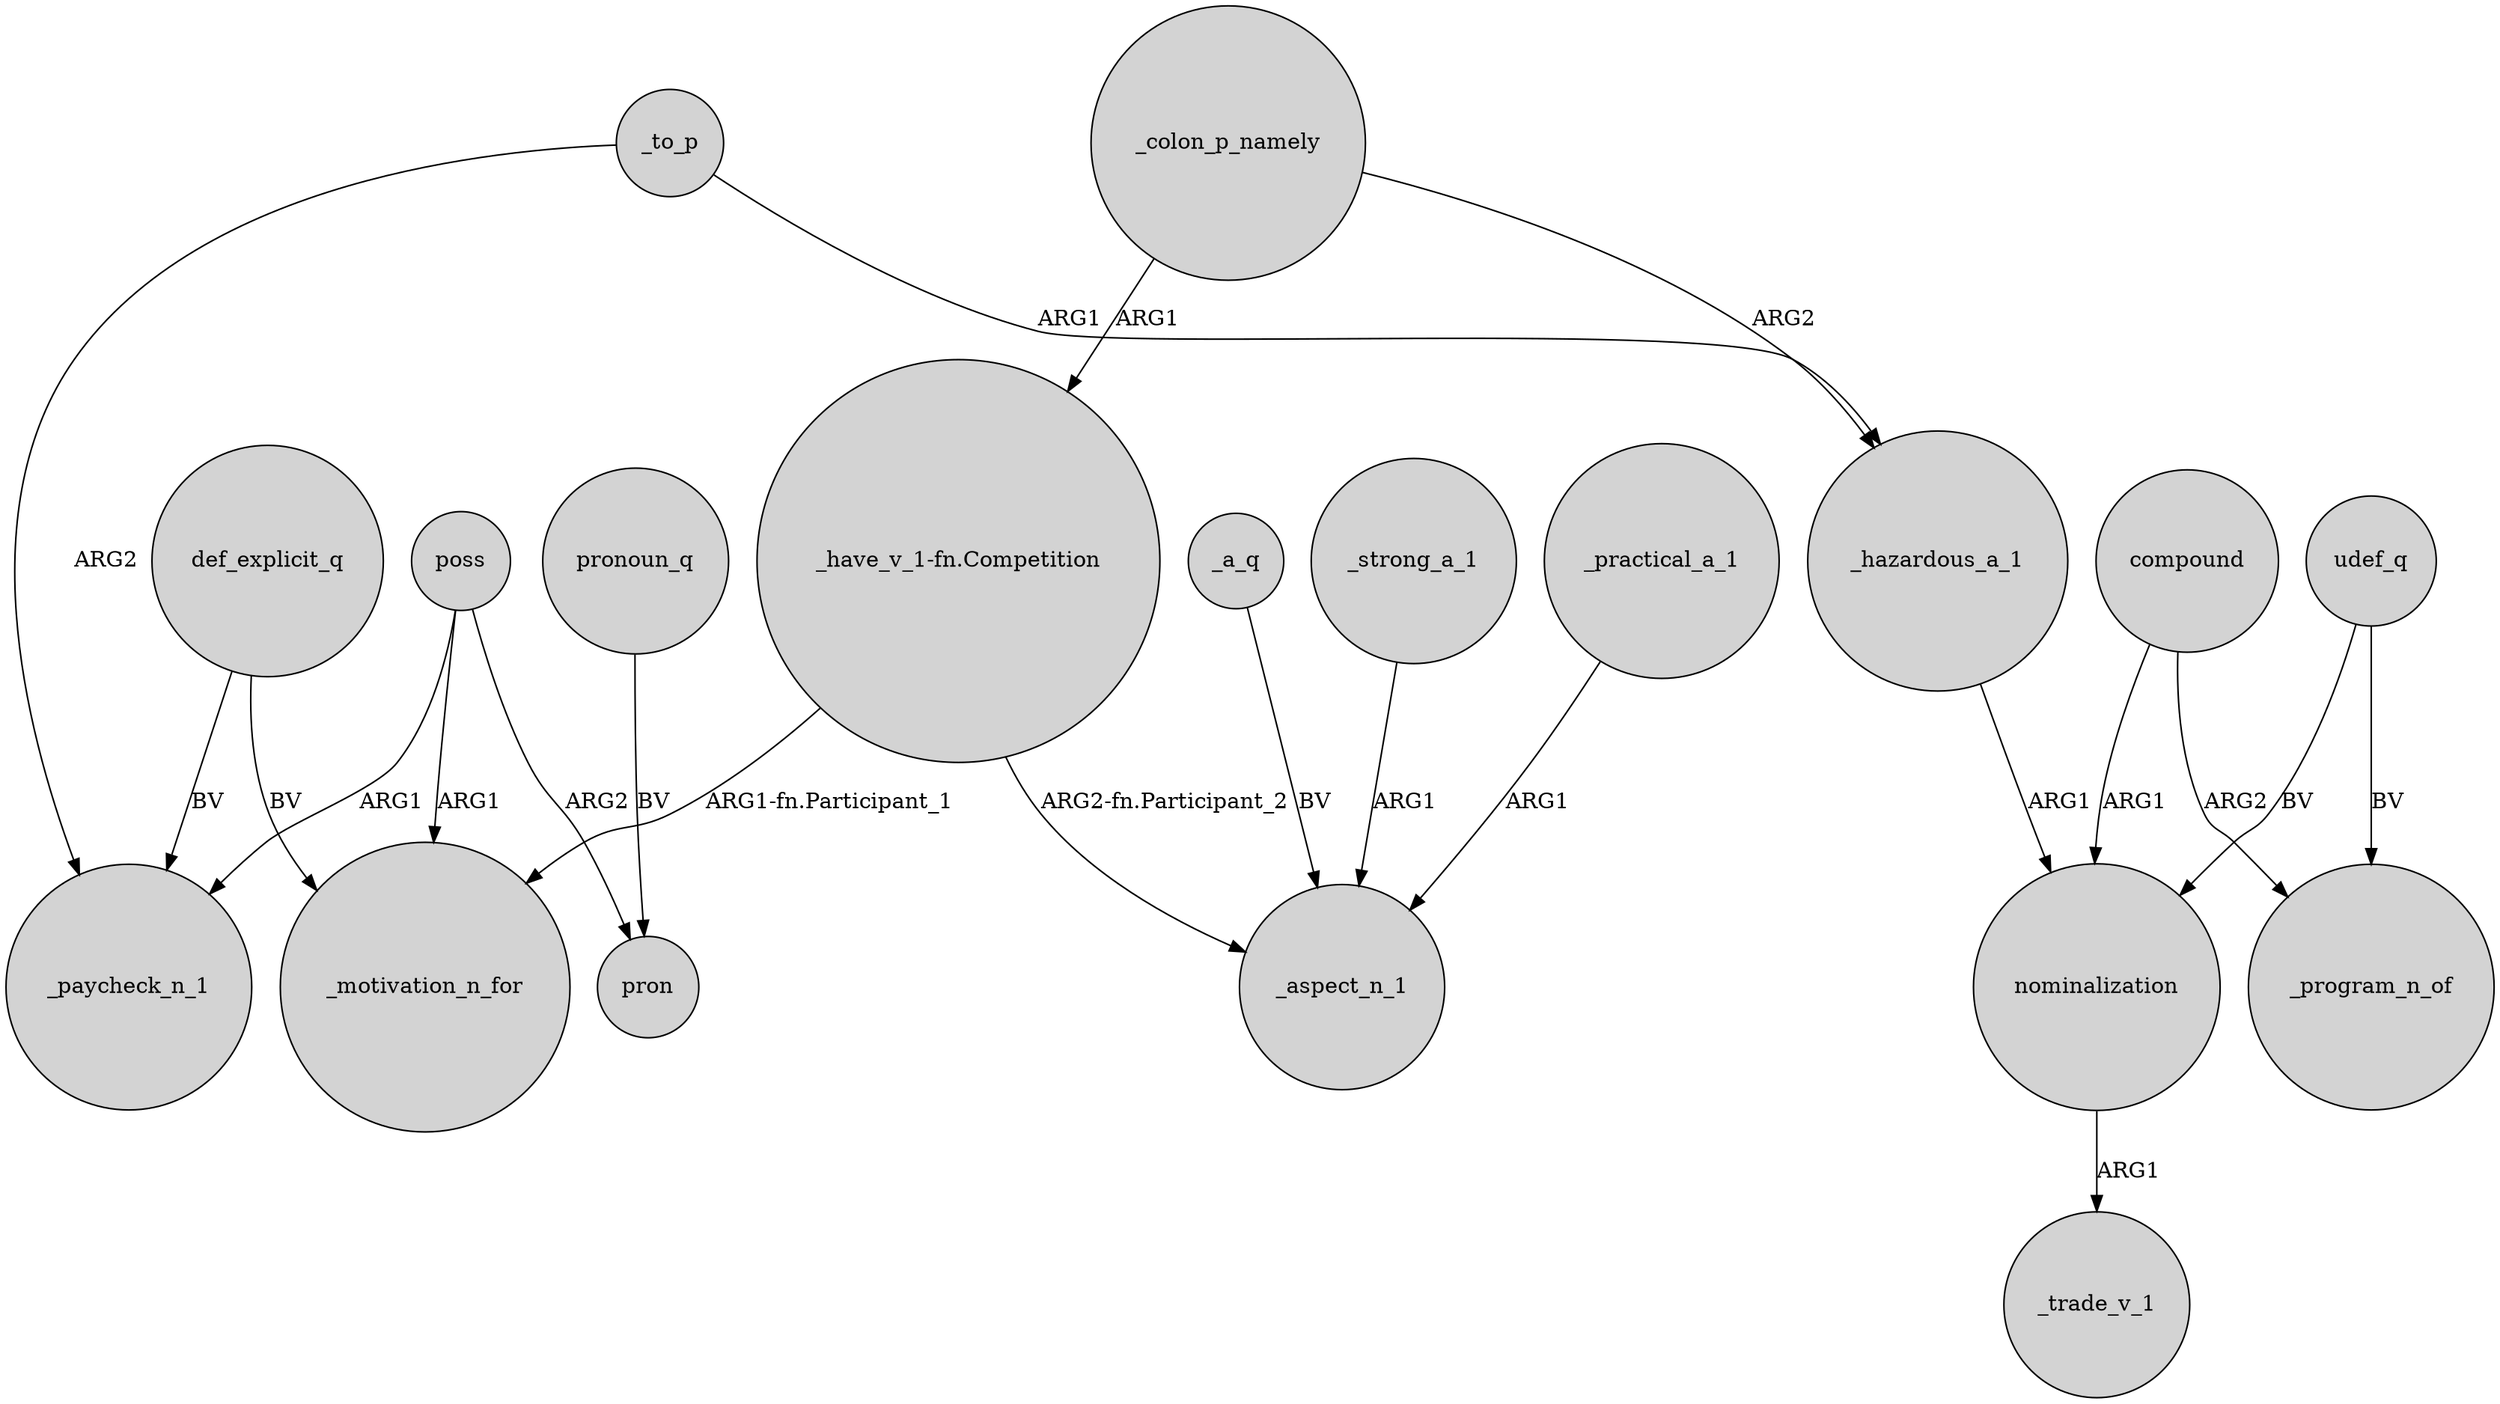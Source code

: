 digraph {
	node [shape=circle style=filled]
	_to_p -> _paycheck_n_1 [label=ARG2]
	def_explicit_q -> _paycheck_n_1 [label=BV]
	_colon_p_namely -> "_have_v_1-fn.Competition" [label=ARG1]
	udef_q -> nominalization [label=BV]
	poss -> _paycheck_n_1 [label=ARG1]
	udef_q -> _program_n_of [label=BV]
	pronoun_q -> pron [label=BV]
	compound -> _program_n_of [label=ARG2]
	compound -> nominalization [label=ARG1]
	_practical_a_1 -> _aspect_n_1 [label=ARG1]
	poss -> pron [label=ARG2]
	_a_q -> _aspect_n_1 [label=BV]
	"_have_v_1-fn.Competition" -> _motivation_n_for [label="ARG1-fn.Participant_1"]
	_hazardous_a_1 -> nominalization [label=ARG1]
	def_explicit_q -> _motivation_n_for [label=BV]
	_to_p -> _hazardous_a_1 [label=ARG1]
	"_have_v_1-fn.Competition" -> _aspect_n_1 [label="ARG2-fn.Participant_2"]
	_colon_p_namely -> _hazardous_a_1 [label=ARG2]
	_strong_a_1 -> _aspect_n_1 [label=ARG1]
	poss -> _motivation_n_for [label=ARG1]
	nominalization -> _trade_v_1 [label=ARG1]
}

